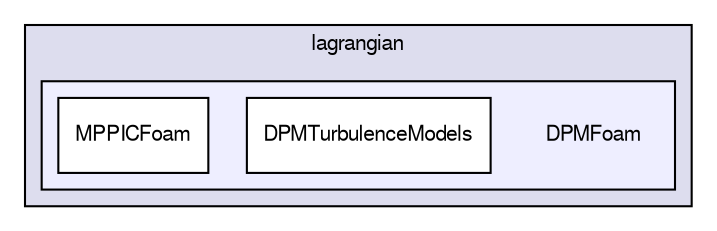 digraph "applications/solvers/lagrangian/DPMFoam" {
  bgcolor=transparent;
  compound=true
  node [ fontsize="10", fontname="FreeSans"];
  edge [ labelfontsize="10", labelfontname="FreeSans"];
  subgraph clusterdir_9e1aaabb0e6f6026c8abb09c4d63ec18 {
    graph [ bgcolor="#ddddee", pencolor="black", label="lagrangian" fontname="FreeSans", fontsize="10", URL="dir_9e1aaabb0e6f6026c8abb09c4d63ec18.html"]
  subgraph clusterdir_a90c95a63081a4a48ff9b32980da26da {
    graph [ bgcolor="#eeeeff", pencolor="black", label="" URL="dir_a90c95a63081a4a48ff9b32980da26da.html"];
    dir_a90c95a63081a4a48ff9b32980da26da [shape=plaintext label="DPMFoam"];
    dir_72859e7d71219ad92d2e49860380e35f [shape=box label="DPMTurbulenceModels" color="black" fillcolor="white" style="filled" URL="dir_72859e7d71219ad92d2e49860380e35f.html"];
    dir_2b94ab65310021c1d92c332559e7c60f [shape=box label="MPPICFoam" color="black" fillcolor="white" style="filled" URL="dir_2b94ab65310021c1d92c332559e7c60f.html"];
  }
  }
}
